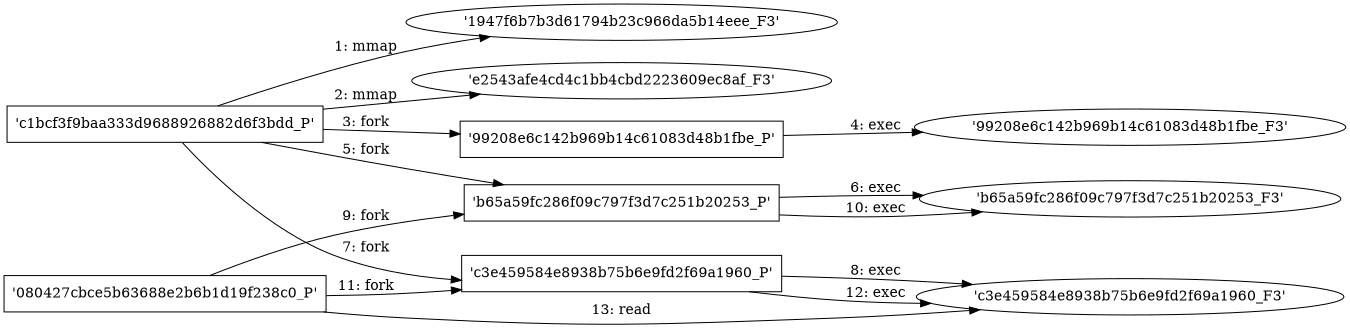 digraph "D:\Learning\Paper\apt\基于CTI的攻击预警\Dataset\攻击图\ASGfromALLCTI\Vulnerability Spotlight Lhasa Integer Underflow Exploit.dot" {
rankdir="LR"
size="9"
fixedsize="false"
splines="true"
nodesep=0.3
ranksep=0
fontsize=10
overlap="scalexy"
engine= "neato"
	"'1947f6b7b3d61794b23c966da5b14eee_F3'" [node_type=file shape=ellipse]
	"'c1bcf3f9baa333d9688926882d6f3bdd_P'" [node_type=Process shape=box]
	"'c1bcf3f9baa333d9688926882d6f3bdd_P'" -> "'1947f6b7b3d61794b23c966da5b14eee_F3'" [label="1: mmap"]
	"'e2543afe4cd4c1bb4cbd2223609ec8af_F3'" [node_type=file shape=ellipse]
	"'c1bcf3f9baa333d9688926882d6f3bdd_P'" [node_type=Process shape=box]
	"'c1bcf3f9baa333d9688926882d6f3bdd_P'" -> "'e2543afe4cd4c1bb4cbd2223609ec8af_F3'" [label="2: mmap"]
	"'c1bcf3f9baa333d9688926882d6f3bdd_P'" [node_type=Process shape=box]
	"'99208e6c142b969b14c61083d48b1fbe_P'" [node_type=Process shape=box]
	"'c1bcf3f9baa333d9688926882d6f3bdd_P'" -> "'99208e6c142b969b14c61083d48b1fbe_P'" [label="3: fork"]
	"'99208e6c142b969b14c61083d48b1fbe_P'" [node_type=Process shape=box]
	"'99208e6c142b969b14c61083d48b1fbe_F3'" [node_type=File shape=ellipse]
	"'99208e6c142b969b14c61083d48b1fbe_P'" -> "'99208e6c142b969b14c61083d48b1fbe_F3'" [label="4: exec"]
	"'c1bcf3f9baa333d9688926882d6f3bdd_P'" [node_type=Process shape=box]
	"'b65a59fc286f09c797f3d7c251b20253_P'" [node_type=Process shape=box]
	"'c1bcf3f9baa333d9688926882d6f3bdd_P'" -> "'b65a59fc286f09c797f3d7c251b20253_P'" [label="5: fork"]
	"'b65a59fc286f09c797f3d7c251b20253_P'" [node_type=Process shape=box]
	"'b65a59fc286f09c797f3d7c251b20253_F3'" [node_type=File shape=ellipse]
	"'b65a59fc286f09c797f3d7c251b20253_P'" -> "'b65a59fc286f09c797f3d7c251b20253_F3'" [label="6: exec"]
	"'c1bcf3f9baa333d9688926882d6f3bdd_P'" [node_type=Process shape=box]
	"'c3e459584e8938b75b6e9fd2f69a1960_P'" [node_type=Process shape=box]
	"'c1bcf3f9baa333d9688926882d6f3bdd_P'" -> "'c3e459584e8938b75b6e9fd2f69a1960_P'" [label="7: fork"]
	"'c3e459584e8938b75b6e9fd2f69a1960_P'" [node_type=Process shape=box]
	"'c3e459584e8938b75b6e9fd2f69a1960_F3'" [node_type=File shape=ellipse]
	"'c3e459584e8938b75b6e9fd2f69a1960_P'" -> "'c3e459584e8938b75b6e9fd2f69a1960_F3'" [label="8: exec"]
	"'080427cbce5b63688e2b6b1d19f238c0_P'" [node_type=Process shape=box]
	"'b65a59fc286f09c797f3d7c251b20253_P'" [node_type=Process shape=box]
	"'080427cbce5b63688e2b6b1d19f238c0_P'" -> "'b65a59fc286f09c797f3d7c251b20253_P'" [label="9: fork"]
	"'b65a59fc286f09c797f3d7c251b20253_P'" [node_type=Process shape=box]
	"'b65a59fc286f09c797f3d7c251b20253_F3'" [node_type=File shape=ellipse]
	"'b65a59fc286f09c797f3d7c251b20253_P'" -> "'b65a59fc286f09c797f3d7c251b20253_F3'" [label="10: exec"]
	"'080427cbce5b63688e2b6b1d19f238c0_P'" [node_type=Process shape=box]
	"'c3e459584e8938b75b6e9fd2f69a1960_P'" [node_type=Process shape=box]
	"'080427cbce5b63688e2b6b1d19f238c0_P'" -> "'c3e459584e8938b75b6e9fd2f69a1960_P'" [label="11: fork"]
	"'c3e459584e8938b75b6e9fd2f69a1960_P'" [node_type=Process shape=box]
	"'c3e459584e8938b75b6e9fd2f69a1960_F3'" [node_type=File shape=ellipse]
	"'c3e459584e8938b75b6e9fd2f69a1960_P'" -> "'c3e459584e8938b75b6e9fd2f69a1960_F3'" [label="12: exec"]
	"'c3e459584e8938b75b6e9fd2f69a1960_F3'" [node_type=file shape=ellipse]
	"'080427cbce5b63688e2b6b1d19f238c0_P'" [node_type=Process shape=box]
	"'080427cbce5b63688e2b6b1d19f238c0_P'" -> "'c3e459584e8938b75b6e9fd2f69a1960_F3'" [label="13: read"]
}
